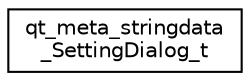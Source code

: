 digraph "Graphical Class Hierarchy"
{
  edge [fontname="Helvetica",fontsize="10",labelfontname="Helvetica",labelfontsize="10"];
  node [fontname="Helvetica",fontsize="10",shape=record];
  rankdir="LR";
  Node0 [label="qt_meta_stringdata\l_SettingDialog_t",height=0.2,width=0.4,color="black", fillcolor="white", style="filled",URL="$structqt__meta__stringdata___setting_dialog__t.html"];
}
